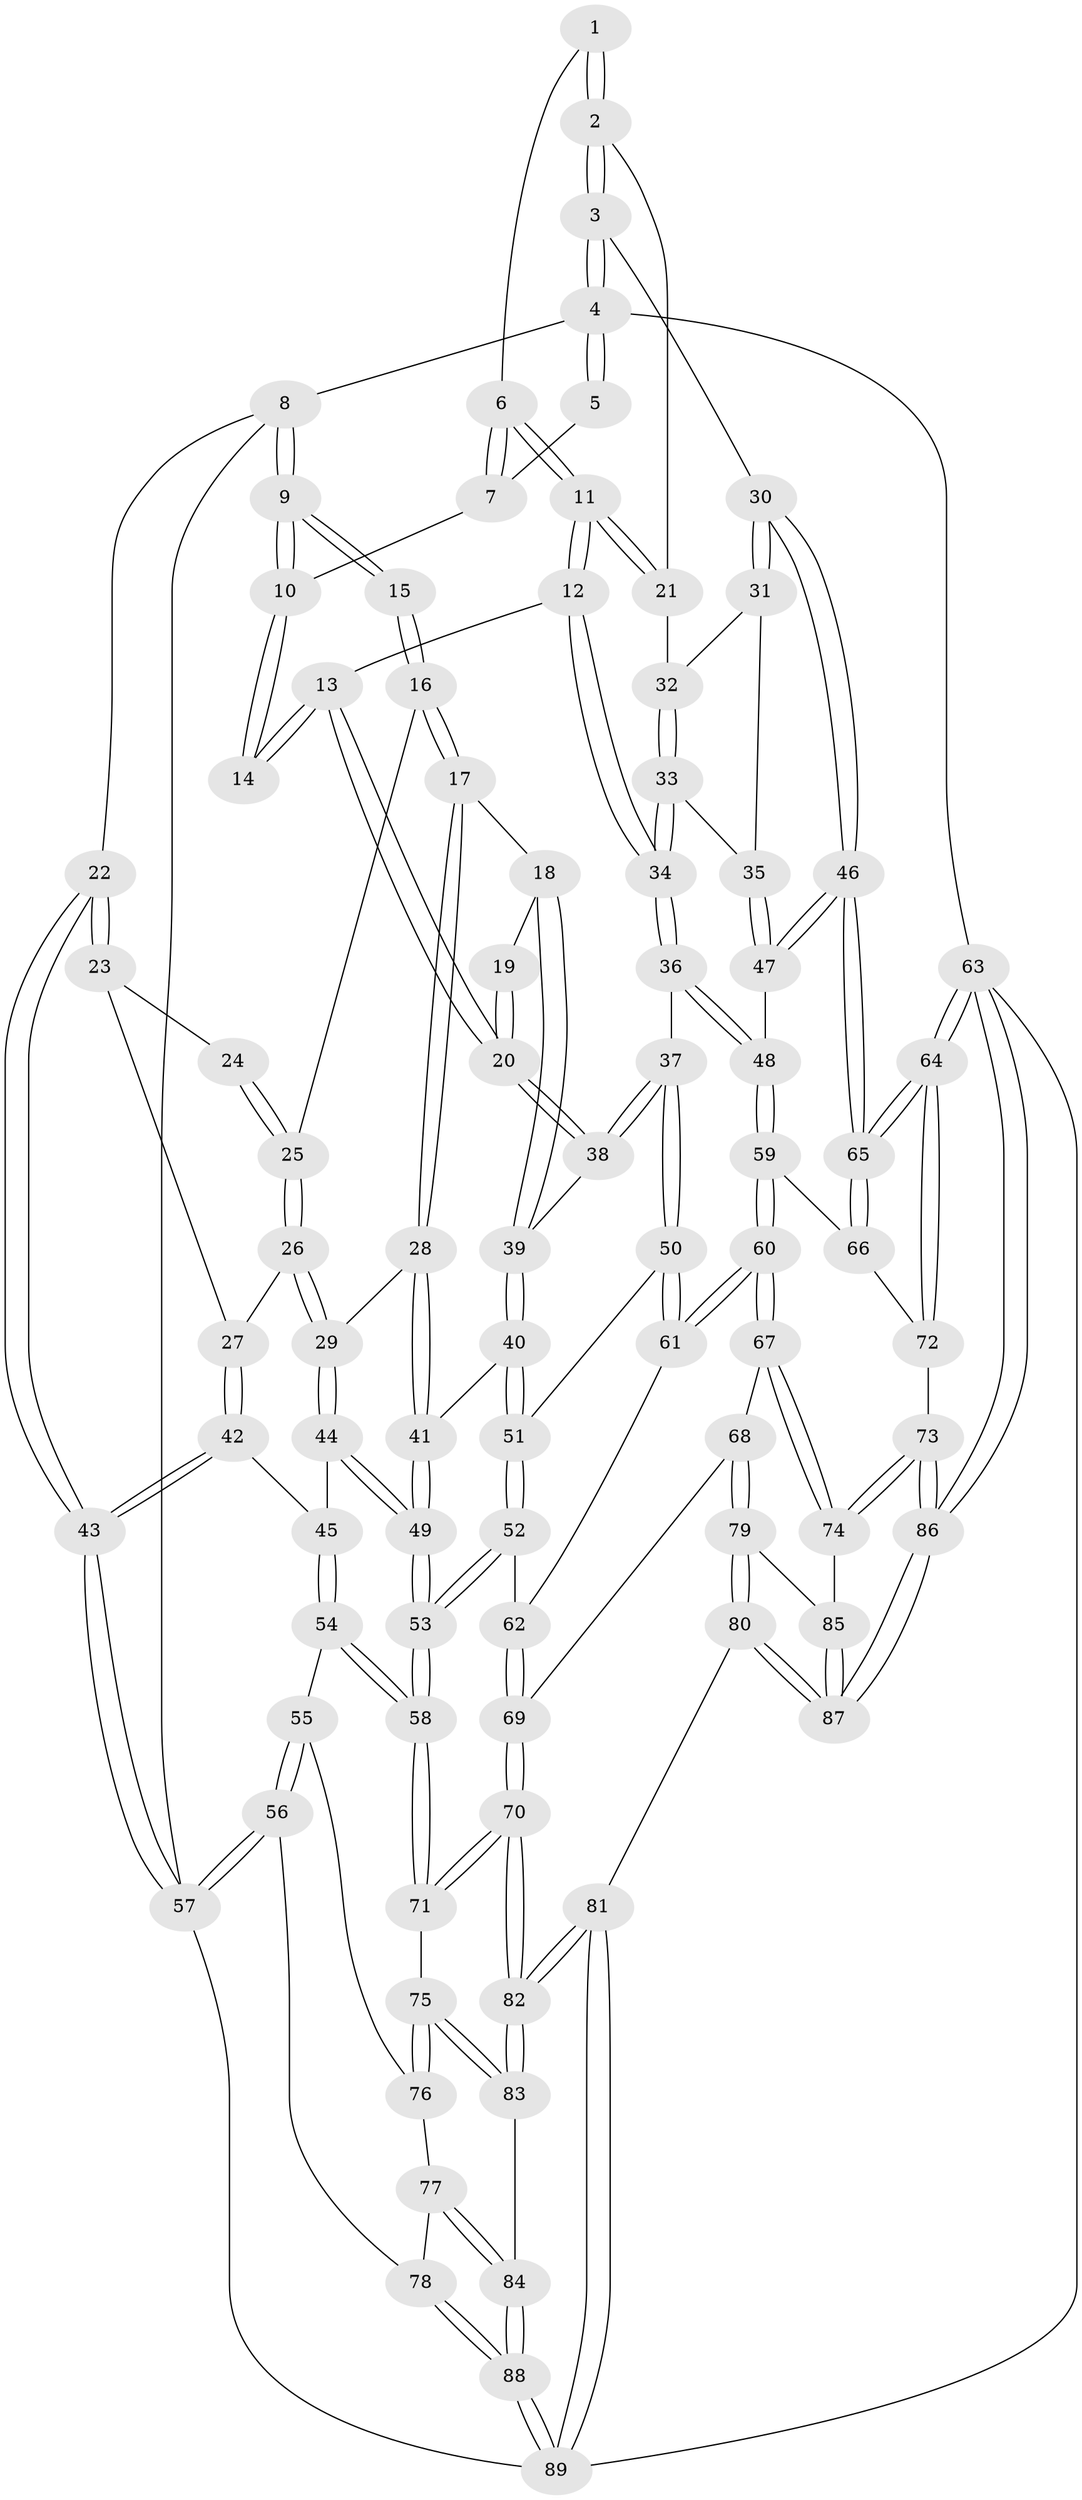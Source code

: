 // Generated by graph-tools (version 1.1) at 2025/38/03/09/25 02:38:42]
// undirected, 89 vertices, 219 edges
graph export_dot {
graph [start="1"]
  node [color=gray90,style=filled];
  1 [pos="+0.8537585694634424+0"];
  2 [pos="+0.9119000421507316+0.10724418482915166"];
  3 [pos="+1+0"];
  4 [pos="+1+0"];
  5 [pos="+0.8153039589932121+0"];
  6 [pos="+0.7956874369376115+0.09901061998468366"];
  7 [pos="+0.6909432426847826+0"];
  8 [pos="+0+0"];
  9 [pos="+0.29208100858006697+0"];
  10 [pos="+0.6475357020589163+0"];
  11 [pos="+0.7954688251111953+0.14284448008737693"];
  12 [pos="+0.7837733775343602+0.15114889742028184"];
  13 [pos="+0.6808280206109711+0.14983215956796145"];
  14 [pos="+0.636912743645717+0"];
  15 [pos="+0.30987564809976414+0"];
  16 [pos="+0.32254981300377294+0"];
  17 [pos="+0.3697741768546787+0.12316893689057115"];
  18 [pos="+0.42748373507628984+0.14534652715016458"];
  19 [pos="+0.5509316488592374+0.052523911399185406"];
  20 [pos="+0.6121246458897962+0.22493683474646037"];
  21 [pos="+0.8934311239910202+0.12529173700147117"];
  22 [pos="+0+0"];
  23 [pos="+0.05350371699312354+0.11374016405947807"];
  24 [pos="+0.14296282550595393+0.11761424809830467"];
  25 [pos="+0.16802598548390654+0.16881005461269022"];
  26 [pos="+0.17048382855172337+0.1847209490983913"];
  27 [pos="+0.0828744911373586+0.22281522591048805"];
  28 [pos="+0.34904470513539104+0.1550074393603268"];
  29 [pos="+0.2642142265932439+0.23269125258189982"];
  30 [pos="+1+0.3250592877730453"];
  31 [pos="+0.9420419447338796+0.2221593577313762"];
  32 [pos="+0.913275022212177+0.18241026126178334"];
  33 [pos="+0.8530450115658141+0.2626925911005101"];
  34 [pos="+0.8208701347705247+0.270175989276115"];
  35 [pos="+0.9003757718448692+0.26677198404251384"];
  36 [pos="+0.7846586352436636+0.37909999321490706"];
  37 [pos="+0.6792785003060119+0.4067882548769374"];
  38 [pos="+0.6096151571740146+0.22801246370398992"];
  39 [pos="+0.5193723574536366+0.21511390871937328"];
  40 [pos="+0.44689446599160404+0.35485724067782226"];
  41 [pos="+0.3920582246936468+0.34825658747202104"];
  42 [pos="+0.049742923118471526+0.3328079646629891"];
  43 [pos="+0+0.33576051830351816"];
  44 [pos="+0.2141969571518601+0.3726581887807898"];
  45 [pos="+0.13322684991821937+0.38222710281194544"];
  46 [pos="+1+0.4156259726495207"];
  47 [pos="+1+0.43462792672132494"];
  48 [pos="+0.9703155269859675+0.44370730288404586"];
  49 [pos="+0.2658519595850938+0.40803686130170824"];
  50 [pos="+0.6678010428504803+0.4269918924706808"];
  51 [pos="+0.4904461472127182+0.4263651073480906"];
  52 [pos="+0.3651021503588315+0.5860591645712911"];
  53 [pos="+0.3584096039508584+0.590455637809895"];
  54 [pos="+0.08021873230742618+0.5984875534390961"];
  55 [pos="+0.039247972595767545+0.6241904846676615"];
  56 [pos="+0+0.6975931165946686"];
  57 [pos="+0+0.6977020216641674"];
  58 [pos="+0.3428948811388303+0.6422168359104"];
  59 [pos="+0.8429577722756508+0.6328061232722864"];
  60 [pos="+0.7815854657202139+0.6538892188287602"];
  61 [pos="+0.6700747328954416+0.5462374222438975"];
  62 [pos="+0.6597874620284871+0.5526878287580507"];
  63 [pos="+1+1"];
  64 [pos="+1+1"];
  65 [pos="+1+0.7151644920385712"];
  66 [pos="+0.9184865091601948+0.6711840932769145"];
  67 [pos="+0.7704497693890674+0.7076131479556671"];
  68 [pos="+0.5965402041654642+0.7508392073402127"];
  69 [pos="+0.542218168326997+0.7194241970177053"];
  70 [pos="+0.4255772262547948+0.7389480423815649"];
  71 [pos="+0.3453869074076065+0.6529203356089383"];
  72 [pos="+0.9349679787490076+0.8243407671848961"];
  73 [pos="+0.830814179915421+0.8196436981615189"];
  74 [pos="+0.7729461408925025+0.725140004397171"];
  75 [pos="+0.22795780889396322+0.7786941030784218"];
  76 [pos="+0.1469218872583557+0.758274862172857"];
  77 [pos="+0.0984080311110248+0.8015022053824367"];
  78 [pos="+0+0.758419934802501"];
  79 [pos="+0.62035386911017+0.821545063908619"];
  80 [pos="+0.5263686354690098+1"];
  81 [pos="+0.47525887146431806+1"];
  82 [pos="+0.4483892599332918+0.9691210525397427"];
  83 [pos="+0.21884656385724335+0.8267817252676478"];
  84 [pos="+0.15576158095688292+0.9216308743559706"];
  85 [pos="+0.6998081268722098+0.8123458000685007"];
  86 [pos="+0.7322491372691105+1"];
  87 [pos="+0.7108113856806152+1"];
  88 [pos="+0.14885918100126383+0.943461748638893"];
  89 [pos="+0.1634475390123157+1"];
  1 -- 2;
  1 -- 2;
  1 -- 6;
  2 -- 3;
  2 -- 3;
  2 -- 21;
  3 -- 4;
  3 -- 4;
  3 -- 30;
  4 -- 5;
  4 -- 5;
  4 -- 8;
  4 -- 63;
  5 -- 7;
  6 -- 7;
  6 -- 7;
  6 -- 11;
  6 -- 11;
  7 -- 10;
  8 -- 9;
  8 -- 9;
  8 -- 22;
  8 -- 57;
  9 -- 10;
  9 -- 10;
  9 -- 15;
  9 -- 15;
  10 -- 14;
  10 -- 14;
  11 -- 12;
  11 -- 12;
  11 -- 21;
  11 -- 21;
  12 -- 13;
  12 -- 34;
  12 -- 34;
  13 -- 14;
  13 -- 14;
  13 -- 20;
  13 -- 20;
  15 -- 16;
  15 -- 16;
  16 -- 17;
  16 -- 17;
  16 -- 25;
  17 -- 18;
  17 -- 28;
  17 -- 28;
  18 -- 19;
  18 -- 39;
  18 -- 39;
  19 -- 20;
  19 -- 20;
  20 -- 38;
  20 -- 38;
  21 -- 32;
  22 -- 23;
  22 -- 23;
  22 -- 43;
  22 -- 43;
  23 -- 24;
  23 -- 27;
  24 -- 25;
  24 -- 25;
  25 -- 26;
  25 -- 26;
  26 -- 27;
  26 -- 29;
  26 -- 29;
  27 -- 42;
  27 -- 42;
  28 -- 29;
  28 -- 41;
  28 -- 41;
  29 -- 44;
  29 -- 44;
  30 -- 31;
  30 -- 31;
  30 -- 46;
  30 -- 46;
  31 -- 32;
  31 -- 35;
  32 -- 33;
  32 -- 33;
  33 -- 34;
  33 -- 34;
  33 -- 35;
  34 -- 36;
  34 -- 36;
  35 -- 47;
  35 -- 47;
  36 -- 37;
  36 -- 48;
  36 -- 48;
  37 -- 38;
  37 -- 38;
  37 -- 50;
  37 -- 50;
  38 -- 39;
  39 -- 40;
  39 -- 40;
  40 -- 41;
  40 -- 51;
  40 -- 51;
  41 -- 49;
  41 -- 49;
  42 -- 43;
  42 -- 43;
  42 -- 45;
  43 -- 57;
  43 -- 57;
  44 -- 45;
  44 -- 49;
  44 -- 49;
  45 -- 54;
  45 -- 54;
  46 -- 47;
  46 -- 47;
  46 -- 65;
  46 -- 65;
  47 -- 48;
  48 -- 59;
  48 -- 59;
  49 -- 53;
  49 -- 53;
  50 -- 51;
  50 -- 61;
  50 -- 61;
  51 -- 52;
  51 -- 52;
  52 -- 53;
  52 -- 53;
  52 -- 62;
  53 -- 58;
  53 -- 58;
  54 -- 55;
  54 -- 58;
  54 -- 58;
  55 -- 56;
  55 -- 56;
  55 -- 76;
  56 -- 57;
  56 -- 57;
  56 -- 78;
  57 -- 89;
  58 -- 71;
  58 -- 71;
  59 -- 60;
  59 -- 60;
  59 -- 66;
  60 -- 61;
  60 -- 61;
  60 -- 67;
  60 -- 67;
  61 -- 62;
  62 -- 69;
  62 -- 69;
  63 -- 64;
  63 -- 64;
  63 -- 86;
  63 -- 86;
  63 -- 89;
  64 -- 65;
  64 -- 65;
  64 -- 72;
  64 -- 72;
  65 -- 66;
  65 -- 66;
  66 -- 72;
  67 -- 68;
  67 -- 74;
  67 -- 74;
  68 -- 69;
  68 -- 79;
  68 -- 79;
  69 -- 70;
  69 -- 70;
  70 -- 71;
  70 -- 71;
  70 -- 82;
  70 -- 82;
  71 -- 75;
  72 -- 73;
  73 -- 74;
  73 -- 74;
  73 -- 86;
  73 -- 86;
  74 -- 85;
  75 -- 76;
  75 -- 76;
  75 -- 83;
  75 -- 83;
  76 -- 77;
  77 -- 78;
  77 -- 84;
  77 -- 84;
  78 -- 88;
  78 -- 88;
  79 -- 80;
  79 -- 80;
  79 -- 85;
  80 -- 81;
  80 -- 87;
  80 -- 87;
  81 -- 82;
  81 -- 82;
  81 -- 89;
  81 -- 89;
  82 -- 83;
  82 -- 83;
  83 -- 84;
  84 -- 88;
  84 -- 88;
  85 -- 87;
  85 -- 87;
  86 -- 87;
  86 -- 87;
  88 -- 89;
  88 -- 89;
}
